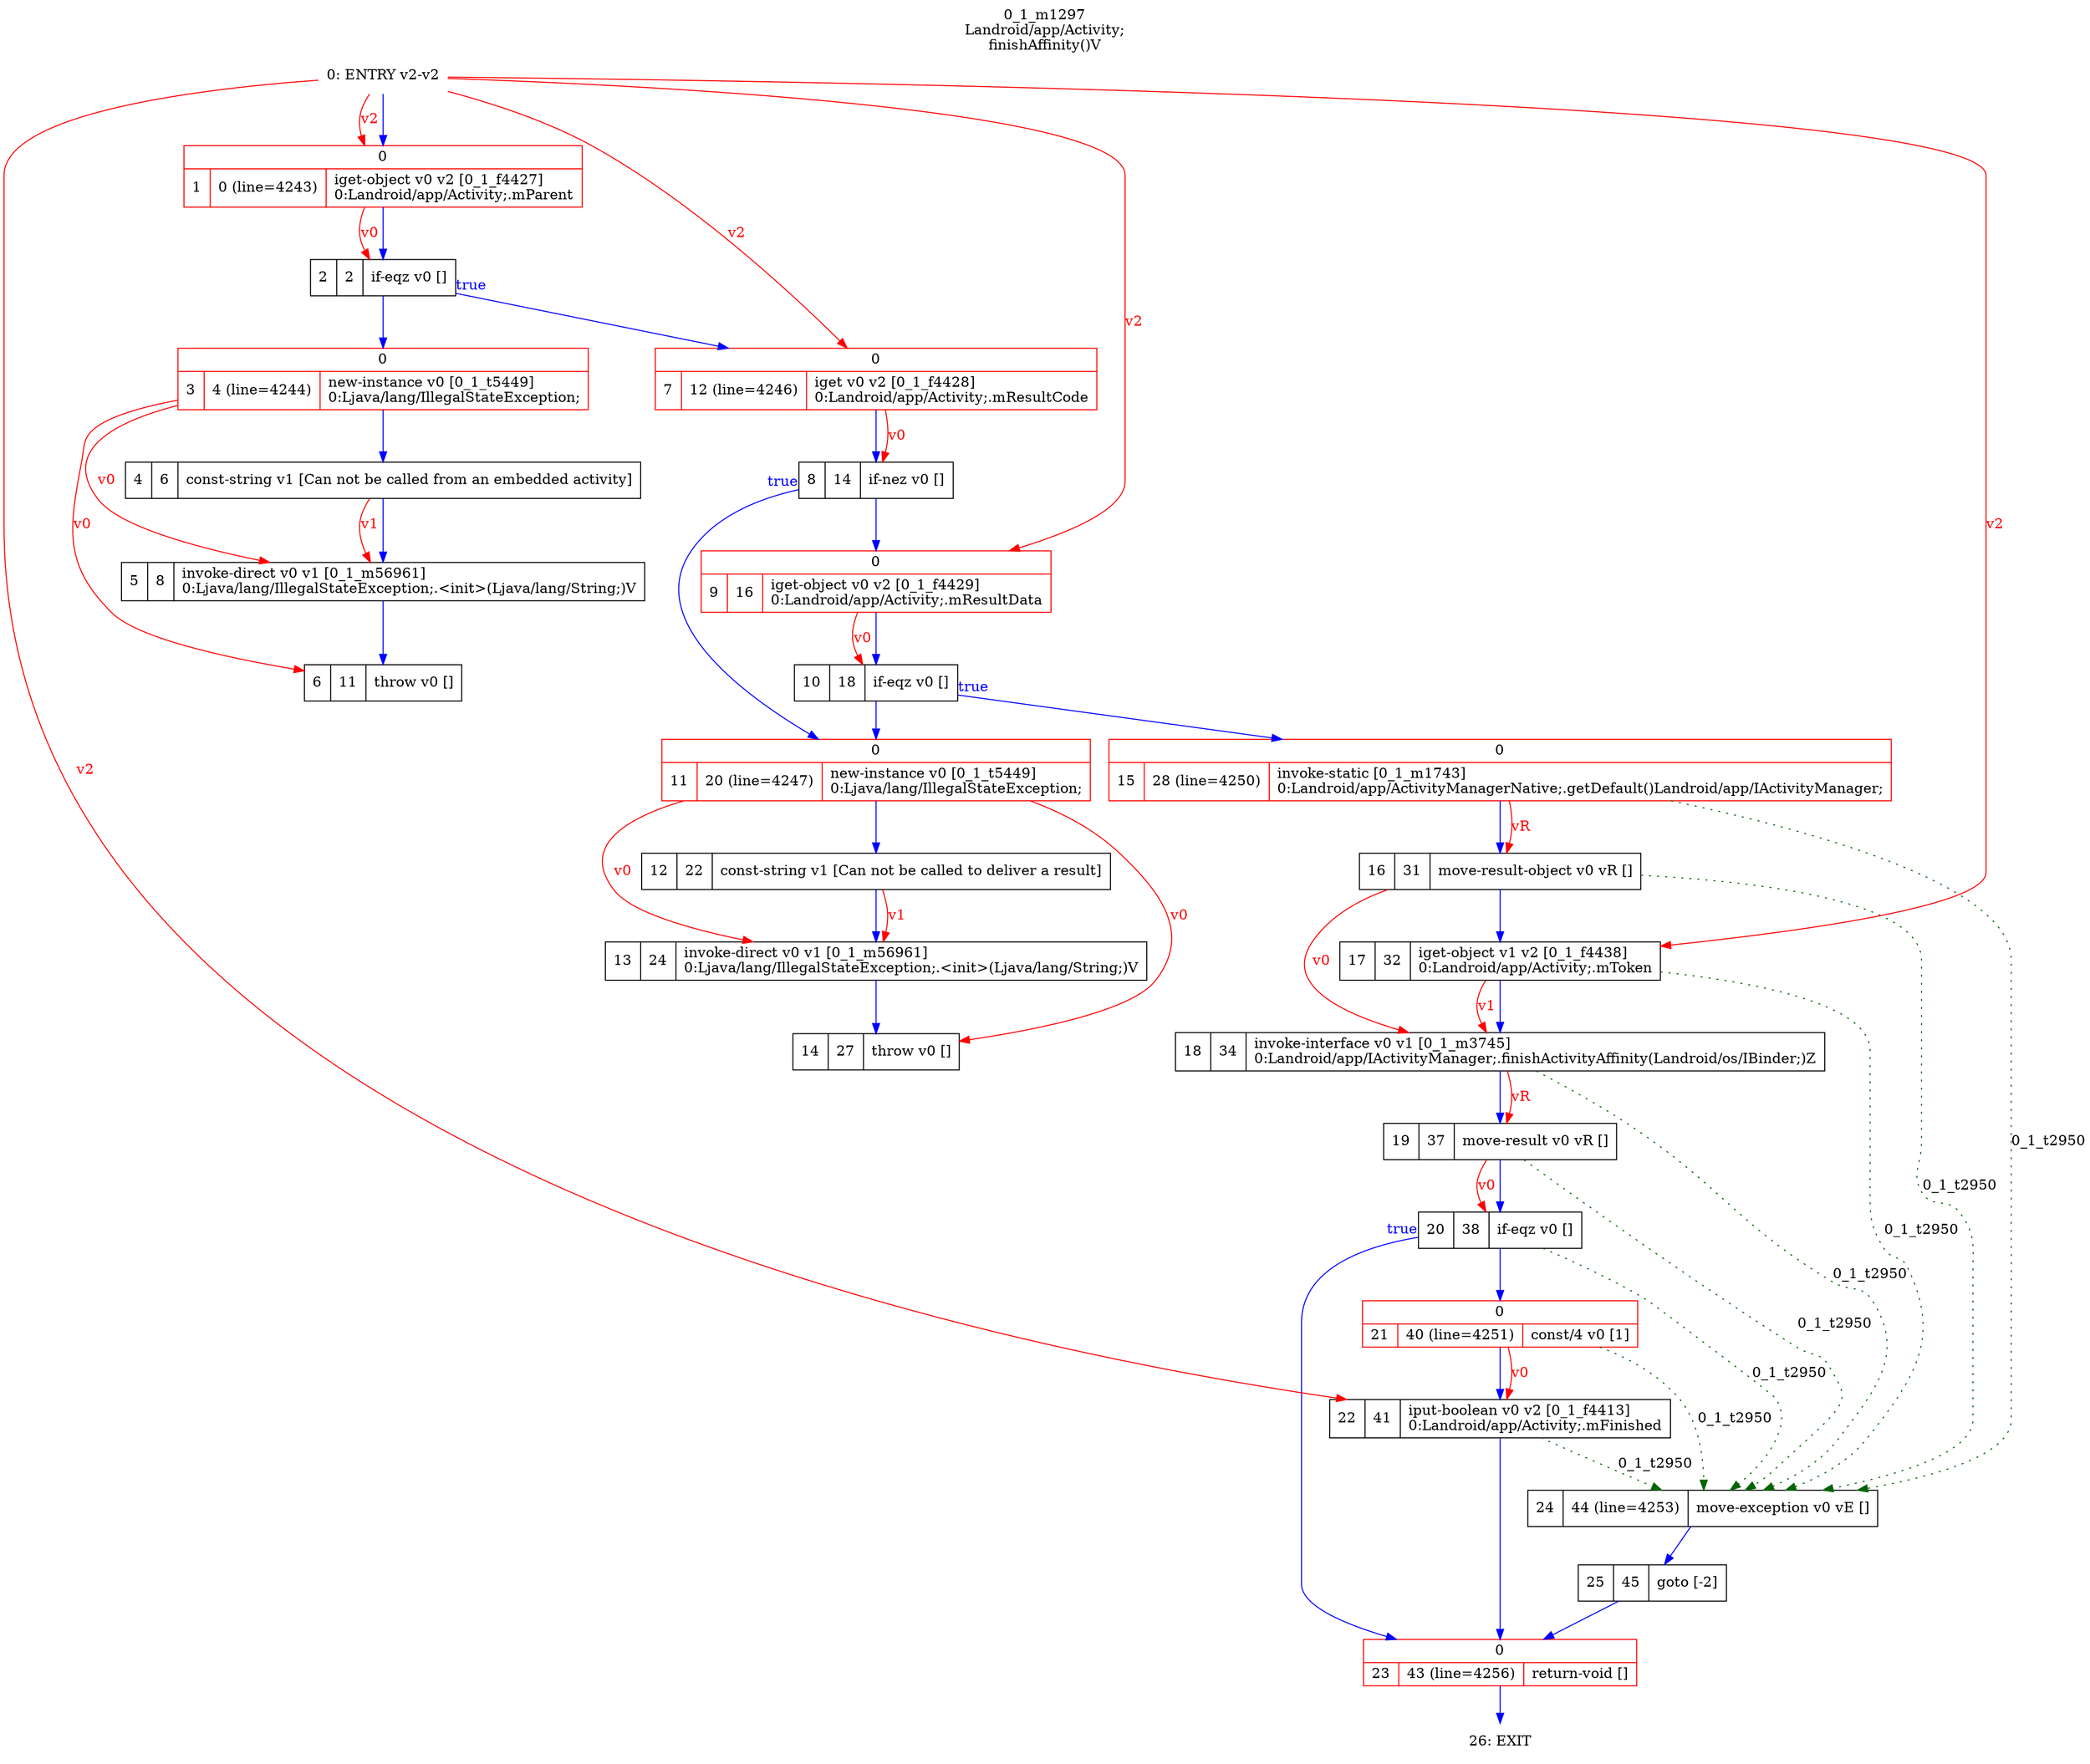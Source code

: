 digraph G {
rankdir=UD;
labelloc=t;
label="0_1_m1297\nLandroid/app/Activity;
finishAffinity()V";
15, 16, 17, 18, 19, 20, 21, 22 -> 24 [label="0_1_t2950", color=darkgreen, style=dotted];
0[label="0: ENTRY v2-v2",shape=plaintext];
1[label="{0|{1|0 (line=4243)|iget-object v0 v2 [0_1_f4427]\l0:Landroid/app/Activity;.mParent\l}}",shape=record, color=red];
2[label="2|2|if-eqz v0 []\l",shape=record];
3[label="{0|{3|4 (line=4244)|new-instance v0 [0_1_t5449]\l0:Ljava/lang/IllegalStateException;\l}}",shape=record, color=red];
4[label="4|6|const-string v1 [Can not be called from an embedded activity]\l",shape=record];
5[label="5|8|invoke-direct v0 v1 [0_1_m56961]\l0:Ljava/lang/IllegalStateException;.\<init\>(Ljava/lang/String;)V\l",shape=record,URL="0_1_m56961.dot"];
6[label="6|11|throw v0 []\l",shape=record];
7[label="{0|{7|12 (line=4246)|iget v0 v2 [0_1_f4428]\l0:Landroid/app/Activity;.mResultCode\l}}",shape=record, color=red];
8[label="8|14|if-nez v0 []\l",shape=record];
9[label="{0|{9|16|iget-object v0 v2 [0_1_f4429]\l0:Landroid/app/Activity;.mResultData\l}}",shape=record, color=red];
10[label="10|18|if-eqz v0 []\l",shape=record];
11[label="{0|{11|20 (line=4247)|new-instance v0 [0_1_t5449]\l0:Ljava/lang/IllegalStateException;\l}}",shape=record, color=red];
12[label="12|22|const-string v1 [Can not be called to deliver a result]\l",shape=record];
13[label="13|24|invoke-direct v0 v1 [0_1_m56961]\l0:Ljava/lang/IllegalStateException;.\<init\>(Ljava/lang/String;)V\l",shape=record,URL="0_1_m56961.dot"];
14[label="14|27|throw v0 []\l",shape=record];
15[label="{0|{15|28 (line=4250)|invoke-static [0_1_m1743]\l0:Landroid/app/ActivityManagerNative;.getDefault()Landroid/app/IActivityManager;\l}}",shape=record,URL="0_1_m1743.dot", color=red];
16[label="16|31|move-result-object v0 vR []\l",shape=record];
17[label="17|32|iget-object v1 v2 [0_1_f4438]\l0:Landroid/app/Activity;.mToken\l",shape=record];
18[label="18|34|invoke-interface v0 v1 [0_1_m3745]\l0:Landroid/app/IActivityManager;.finishActivityAffinity(Landroid/os/IBinder;)Z\l",shape=record,URL="0_1_m3745.dot"];
19[label="19|37|move-result v0 vR []\l",shape=record];
20[label="20|38|if-eqz v0 []\l",shape=record];
21[label="{0|{21|40 (line=4251)|const/4 v0 [1]\l}}",shape=record, color=red];
22[label="22|41|iput-boolean v0 v2 [0_1_f4413]\l0:Landroid/app/Activity;.mFinished\l",shape=record];
23[label="{0|{23|43 (line=4256)|return-void []\l}}",shape=record, color=red];
24[label="24|44 (line=4253)|move-exception v0 vE []\l",shape=record];
25[label="25|45|goto [-2]\l",shape=record];
26[label="26: EXIT",shape=plaintext];
0->1 [color=blue, fontcolor=blue,weight=100, taillabel=""];
1->2 [color=blue, fontcolor=blue,weight=100, taillabel=""];
2->7 [color=blue, fontcolor=blue,weight=10, taillabel="true"];
2->3 [color=blue, fontcolor=blue,weight=100, taillabel=""];
3->4 [color=blue, fontcolor=blue,weight=100, taillabel=""];
4->5 [color=blue, fontcolor=blue,weight=100, taillabel=""];
5->6 [color=blue, fontcolor=blue,weight=100, taillabel=""];
7->8 [color=blue, fontcolor=blue,weight=100, taillabel=""];
8->11 [color=blue, fontcolor=blue,weight=10, taillabel="true"];
8->9 [color=blue, fontcolor=blue,weight=100, taillabel=""];
9->10 [color=blue, fontcolor=blue,weight=100, taillabel=""];
10->15 [color=blue, fontcolor=blue,weight=10, taillabel="true"];
10->11 [color=blue, fontcolor=blue,weight=100, taillabel=""];
11->12 [color=blue, fontcolor=blue,weight=100, taillabel=""];
12->13 [color=blue, fontcolor=blue,weight=100, taillabel=""];
13->14 [color=blue, fontcolor=blue,weight=100, taillabel=""];
15->16 [color=blue, fontcolor=blue,weight=100, taillabel=""];
16->17 [color=blue, fontcolor=blue,weight=100, taillabel=""];
17->18 [color=blue, fontcolor=blue,weight=100, taillabel=""];
18->19 [color=blue, fontcolor=blue,weight=100, taillabel=""];
19->20 [color=blue, fontcolor=blue,weight=100, taillabel=""];
20->23 [color=blue, fontcolor=blue,weight=10, taillabel="true"];
20->21 [color=blue, fontcolor=blue,weight=100, taillabel=""];
21->22 [color=blue, fontcolor=blue,weight=100, taillabel=""];
22->23 [color=blue, fontcolor=blue,weight=100, taillabel=""];
23->26 [color=blue, fontcolor=blue,weight=100, taillabel=""];
24->25 [color=blue, fontcolor=blue,weight=100, taillabel=""];
25->23 [color=blue, fontcolor=blue,weight=100, taillabel=""];
0->1 [color=red, fontcolor=red, label="v2"];
1->2 [color=red, fontcolor=red, label="v0"];
3->5 [color=red, fontcolor=red, label="v0"];
4->5 [color=red, fontcolor=red, label="v1"];
3->6 [color=red, fontcolor=red, label="v0"];
0->7 [color=red, fontcolor=red, label="v2"];
7->8 [color=red, fontcolor=red, label="v0"];
0->9 [color=red, fontcolor=red, label="v2"];
9->10 [color=red, fontcolor=red, label="v0"];
11->13 [color=red, fontcolor=red, label="v0"];
12->13 [color=red, fontcolor=red, label="v1"];
11->14 [color=red, fontcolor=red, label="v0"];
15->16 [color=red, fontcolor=red, label="vR"];
0->17 [color=red, fontcolor=red, label="v2"];
16->18 [color=red, fontcolor=red, label="v0"];
17->18 [color=red, fontcolor=red, label="v1"];
18->19 [color=red, fontcolor=red, label="vR"];
19->20 [color=red, fontcolor=red, label="v0"];
0->22 [color=red, fontcolor=red, label="v2"];
21->22 [color=red, fontcolor=red, label="v0"];
}
